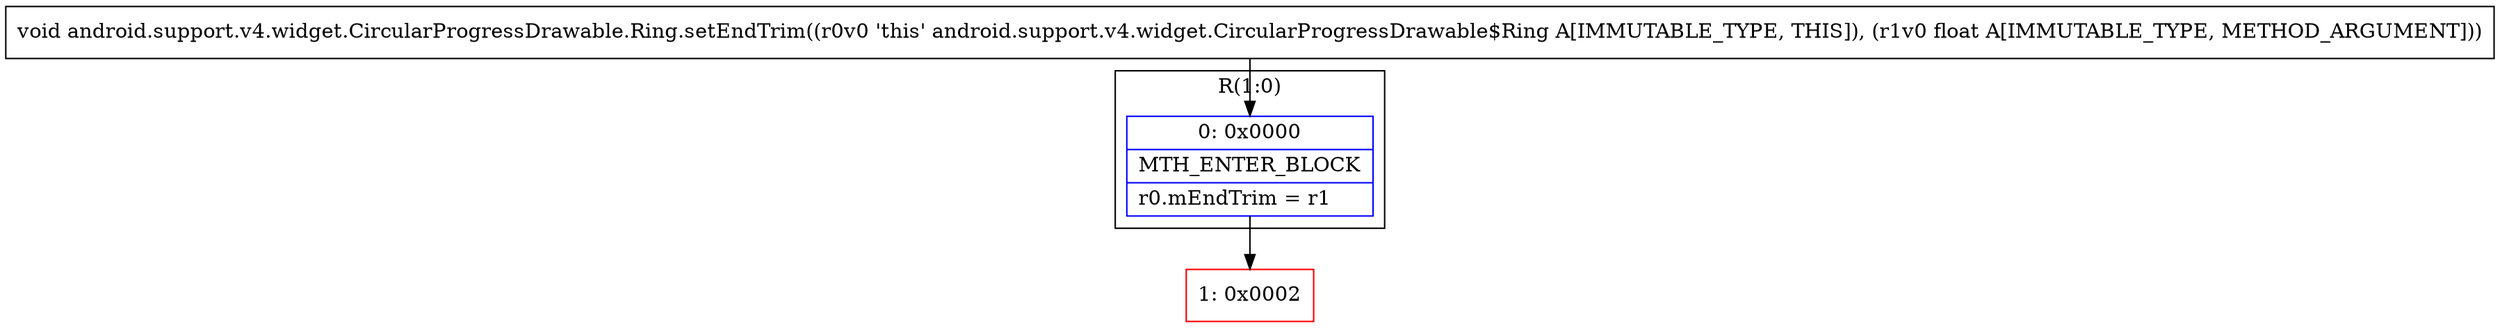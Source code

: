 digraph "CFG forandroid.support.v4.widget.CircularProgressDrawable.Ring.setEndTrim(F)V" {
subgraph cluster_Region_1809162153 {
label = "R(1:0)";
node [shape=record,color=blue];
Node_0 [shape=record,label="{0\:\ 0x0000|MTH_ENTER_BLOCK\l|r0.mEndTrim = r1\l}"];
}
Node_1 [shape=record,color=red,label="{1\:\ 0x0002}"];
MethodNode[shape=record,label="{void android.support.v4.widget.CircularProgressDrawable.Ring.setEndTrim((r0v0 'this' android.support.v4.widget.CircularProgressDrawable$Ring A[IMMUTABLE_TYPE, THIS]), (r1v0 float A[IMMUTABLE_TYPE, METHOD_ARGUMENT])) }"];
MethodNode -> Node_0;
Node_0 -> Node_1;
}

